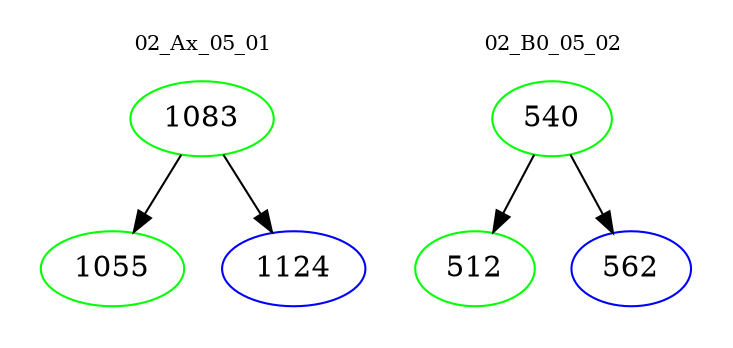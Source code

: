 digraph{
subgraph cluster_0 {
color = white
label = "02_Ax_05_01";
fontsize=10;
T0_1083 [label="1083", color="green"]
T0_1083 -> T0_1055 [color="black"]
T0_1055 [label="1055", color="green"]
T0_1083 -> T0_1124 [color="black"]
T0_1124 [label="1124", color="blue"]
}
subgraph cluster_1 {
color = white
label = "02_B0_05_02";
fontsize=10;
T1_540 [label="540", color="green"]
T1_540 -> T1_512 [color="black"]
T1_512 [label="512", color="green"]
T1_540 -> T1_562 [color="black"]
T1_562 [label="562", color="blue"]
}
}

